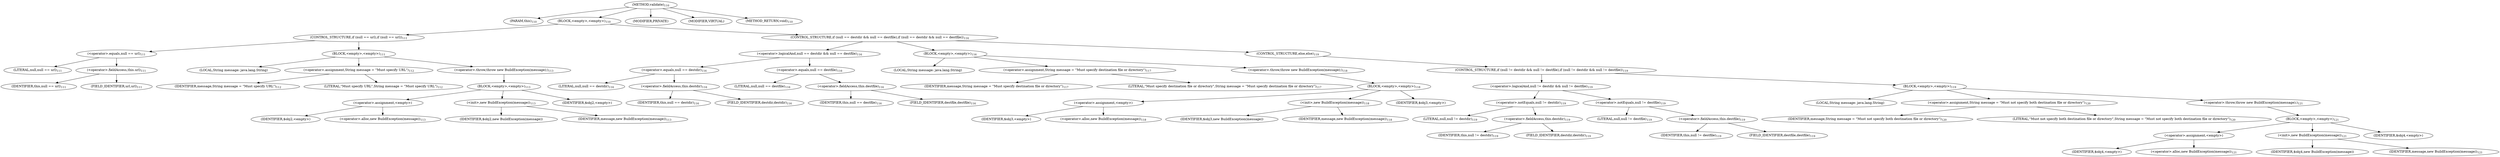 digraph "validate" {  
"177" [label = <(METHOD,validate)<SUB>110</SUB>> ]
"178" [label = <(PARAM,this)<SUB>110</SUB>> ]
"179" [label = <(BLOCK,&lt;empty&gt;,&lt;empty&gt;)<SUB>110</SUB>> ]
"180" [label = <(CONTROL_STRUCTURE,if (null == url),if (null == url))<SUB>111</SUB>> ]
"181" [label = <(&lt;operator&gt;.equals,null == url)<SUB>111</SUB>> ]
"182" [label = <(LITERAL,null,null == url)<SUB>111</SUB>> ]
"183" [label = <(&lt;operator&gt;.fieldAccess,this.url)<SUB>111</SUB>> ]
"184" [label = <(IDENTIFIER,this,null == url)<SUB>111</SUB>> ]
"185" [label = <(FIELD_IDENTIFIER,url,url)<SUB>111</SUB>> ]
"186" [label = <(BLOCK,&lt;empty&gt;,&lt;empty&gt;)<SUB>111</SUB>> ]
"187" [label = <(LOCAL,String message: java.lang.String)> ]
"188" [label = <(&lt;operator&gt;.assignment,String message = &quot;Must specify URL&quot;)<SUB>112</SUB>> ]
"189" [label = <(IDENTIFIER,message,String message = &quot;Must specify URL&quot;)<SUB>112</SUB>> ]
"190" [label = <(LITERAL,&quot;Must specify URL&quot;,String message = &quot;Must specify URL&quot;)<SUB>112</SUB>> ]
"191" [label = <(&lt;operator&gt;.throw,throw new BuildException(message);)<SUB>113</SUB>> ]
"192" [label = <(BLOCK,&lt;empty&gt;,&lt;empty&gt;)<SUB>113</SUB>> ]
"193" [label = <(&lt;operator&gt;.assignment,&lt;empty&gt;)> ]
"194" [label = <(IDENTIFIER,$obj2,&lt;empty&gt;)> ]
"195" [label = <(&lt;operator&gt;.alloc,new BuildException(message))<SUB>113</SUB>> ]
"196" [label = <(&lt;init&gt;,new BuildException(message))<SUB>113</SUB>> ]
"197" [label = <(IDENTIFIER,$obj2,new BuildException(message))> ]
"198" [label = <(IDENTIFIER,message,new BuildException(message))<SUB>113</SUB>> ]
"199" [label = <(IDENTIFIER,$obj2,&lt;empty&gt;)> ]
"200" [label = <(CONTROL_STRUCTURE,if (null == destdir &amp;&amp; null == destfile),if (null == destdir &amp;&amp; null == destfile))<SUB>116</SUB>> ]
"201" [label = <(&lt;operator&gt;.logicalAnd,null == destdir &amp;&amp; null == destfile)<SUB>116</SUB>> ]
"202" [label = <(&lt;operator&gt;.equals,null == destdir)<SUB>116</SUB>> ]
"203" [label = <(LITERAL,null,null == destdir)<SUB>116</SUB>> ]
"204" [label = <(&lt;operator&gt;.fieldAccess,this.destdir)<SUB>116</SUB>> ]
"205" [label = <(IDENTIFIER,this,null == destdir)<SUB>116</SUB>> ]
"206" [label = <(FIELD_IDENTIFIER,destdir,destdir)<SUB>116</SUB>> ]
"207" [label = <(&lt;operator&gt;.equals,null == destfile)<SUB>116</SUB>> ]
"208" [label = <(LITERAL,null,null == destfile)<SUB>116</SUB>> ]
"209" [label = <(&lt;operator&gt;.fieldAccess,this.destfile)<SUB>116</SUB>> ]
"210" [label = <(IDENTIFIER,this,null == destfile)<SUB>116</SUB>> ]
"211" [label = <(FIELD_IDENTIFIER,destfile,destfile)<SUB>116</SUB>> ]
"212" [label = <(BLOCK,&lt;empty&gt;,&lt;empty&gt;)<SUB>116</SUB>> ]
"213" [label = <(LOCAL,String message: java.lang.String)> ]
"214" [label = <(&lt;operator&gt;.assignment,String message = &quot;Must specify destination file or directory&quot;)<SUB>117</SUB>> ]
"215" [label = <(IDENTIFIER,message,String message = &quot;Must specify destination file or directory&quot;)<SUB>117</SUB>> ]
"216" [label = <(LITERAL,&quot;Must specify destination file or directory&quot;,String message = &quot;Must specify destination file or directory&quot;)<SUB>117</SUB>> ]
"217" [label = <(&lt;operator&gt;.throw,throw new BuildException(message);)<SUB>118</SUB>> ]
"218" [label = <(BLOCK,&lt;empty&gt;,&lt;empty&gt;)<SUB>118</SUB>> ]
"219" [label = <(&lt;operator&gt;.assignment,&lt;empty&gt;)> ]
"220" [label = <(IDENTIFIER,$obj3,&lt;empty&gt;)> ]
"221" [label = <(&lt;operator&gt;.alloc,new BuildException(message))<SUB>118</SUB>> ]
"222" [label = <(&lt;init&gt;,new BuildException(message))<SUB>118</SUB>> ]
"223" [label = <(IDENTIFIER,$obj3,new BuildException(message))> ]
"224" [label = <(IDENTIFIER,message,new BuildException(message))<SUB>118</SUB>> ]
"225" [label = <(IDENTIFIER,$obj3,&lt;empty&gt;)> ]
"226" [label = <(CONTROL_STRUCTURE,else,else)<SUB>119</SUB>> ]
"227" [label = <(CONTROL_STRUCTURE,if (null != destdir &amp;&amp; null != destfile),if (null != destdir &amp;&amp; null != destfile))<SUB>119</SUB>> ]
"228" [label = <(&lt;operator&gt;.logicalAnd,null != destdir &amp;&amp; null != destfile)<SUB>119</SUB>> ]
"229" [label = <(&lt;operator&gt;.notEquals,null != destdir)<SUB>119</SUB>> ]
"230" [label = <(LITERAL,null,null != destdir)<SUB>119</SUB>> ]
"231" [label = <(&lt;operator&gt;.fieldAccess,this.destdir)<SUB>119</SUB>> ]
"232" [label = <(IDENTIFIER,this,null != destdir)<SUB>119</SUB>> ]
"233" [label = <(FIELD_IDENTIFIER,destdir,destdir)<SUB>119</SUB>> ]
"234" [label = <(&lt;operator&gt;.notEquals,null != destfile)<SUB>119</SUB>> ]
"235" [label = <(LITERAL,null,null != destfile)<SUB>119</SUB>> ]
"236" [label = <(&lt;operator&gt;.fieldAccess,this.destfile)<SUB>119</SUB>> ]
"237" [label = <(IDENTIFIER,this,null != destfile)<SUB>119</SUB>> ]
"238" [label = <(FIELD_IDENTIFIER,destfile,destfile)<SUB>119</SUB>> ]
"239" [label = <(BLOCK,&lt;empty&gt;,&lt;empty&gt;)<SUB>119</SUB>> ]
"240" [label = <(LOCAL,String message: java.lang.String)> ]
"241" [label = <(&lt;operator&gt;.assignment,String message = &quot;Must not specify both destination file or directory&quot;)<SUB>120</SUB>> ]
"242" [label = <(IDENTIFIER,message,String message = &quot;Must not specify both destination file or directory&quot;)<SUB>120</SUB>> ]
"243" [label = <(LITERAL,&quot;Must not specify both destination file or directory&quot;,String message = &quot;Must not specify both destination file or directory&quot;)<SUB>120</SUB>> ]
"244" [label = <(&lt;operator&gt;.throw,throw new BuildException(message);)<SUB>121</SUB>> ]
"245" [label = <(BLOCK,&lt;empty&gt;,&lt;empty&gt;)<SUB>121</SUB>> ]
"246" [label = <(&lt;operator&gt;.assignment,&lt;empty&gt;)> ]
"247" [label = <(IDENTIFIER,$obj4,&lt;empty&gt;)> ]
"248" [label = <(&lt;operator&gt;.alloc,new BuildException(message))<SUB>121</SUB>> ]
"249" [label = <(&lt;init&gt;,new BuildException(message))<SUB>121</SUB>> ]
"250" [label = <(IDENTIFIER,$obj4,new BuildException(message))> ]
"251" [label = <(IDENTIFIER,message,new BuildException(message))<SUB>121</SUB>> ]
"252" [label = <(IDENTIFIER,$obj4,&lt;empty&gt;)> ]
"253" [label = <(MODIFIER,PRIVATE)> ]
"254" [label = <(MODIFIER,VIRTUAL)> ]
"255" [label = <(METHOD_RETURN,void)<SUB>110</SUB>> ]
  "177" -> "178" 
  "177" -> "179" 
  "177" -> "253" 
  "177" -> "254" 
  "177" -> "255" 
  "179" -> "180" 
  "179" -> "200" 
  "180" -> "181" 
  "180" -> "186" 
  "181" -> "182" 
  "181" -> "183" 
  "183" -> "184" 
  "183" -> "185" 
  "186" -> "187" 
  "186" -> "188" 
  "186" -> "191" 
  "188" -> "189" 
  "188" -> "190" 
  "191" -> "192" 
  "192" -> "193" 
  "192" -> "196" 
  "192" -> "199" 
  "193" -> "194" 
  "193" -> "195" 
  "196" -> "197" 
  "196" -> "198" 
  "200" -> "201" 
  "200" -> "212" 
  "200" -> "226" 
  "201" -> "202" 
  "201" -> "207" 
  "202" -> "203" 
  "202" -> "204" 
  "204" -> "205" 
  "204" -> "206" 
  "207" -> "208" 
  "207" -> "209" 
  "209" -> "210" 
  "209" -> "211" 
  "212" -> "213" 
  "212" -> "214" 
  "212" -> "217" 
  "214" -> "215" 
  "214" -> "216" 
  "217" -> "218" 
  "218" -> "219" 
  "218" -> "222" 
  "218" -> "225" 
  "219" -> "220" 
  "219" -> "221" 
  "222" -> "223" 
  "222" -> "224" 
  "226" -> "227" 
  "227" -> "228" 
  "227" -> "239" 
  "228" -> "229" 
  "228" -> "234" 
  "229" -> "230" 
  "229" -> "231" 
  "231" -> "232" 
  "231" -> "233" 
  "234" -> "235" 
  "234" -> "236" 
  "236" -> "237" 
  "236" -> "238" 
  "239" -> "240" 
  "239" -> "241" 
  "239" -> "244" 
  "241" -> "242" 
  "241" -> "243" 
  "244" -> "245" 
  "245" -> "246" 
  "245" -> "249" 
  "245" -> "252" 
  "246" -> "247" 
  "246" -> "248" 
  "249" -> "250" 
  "249" -> "251" 
}

